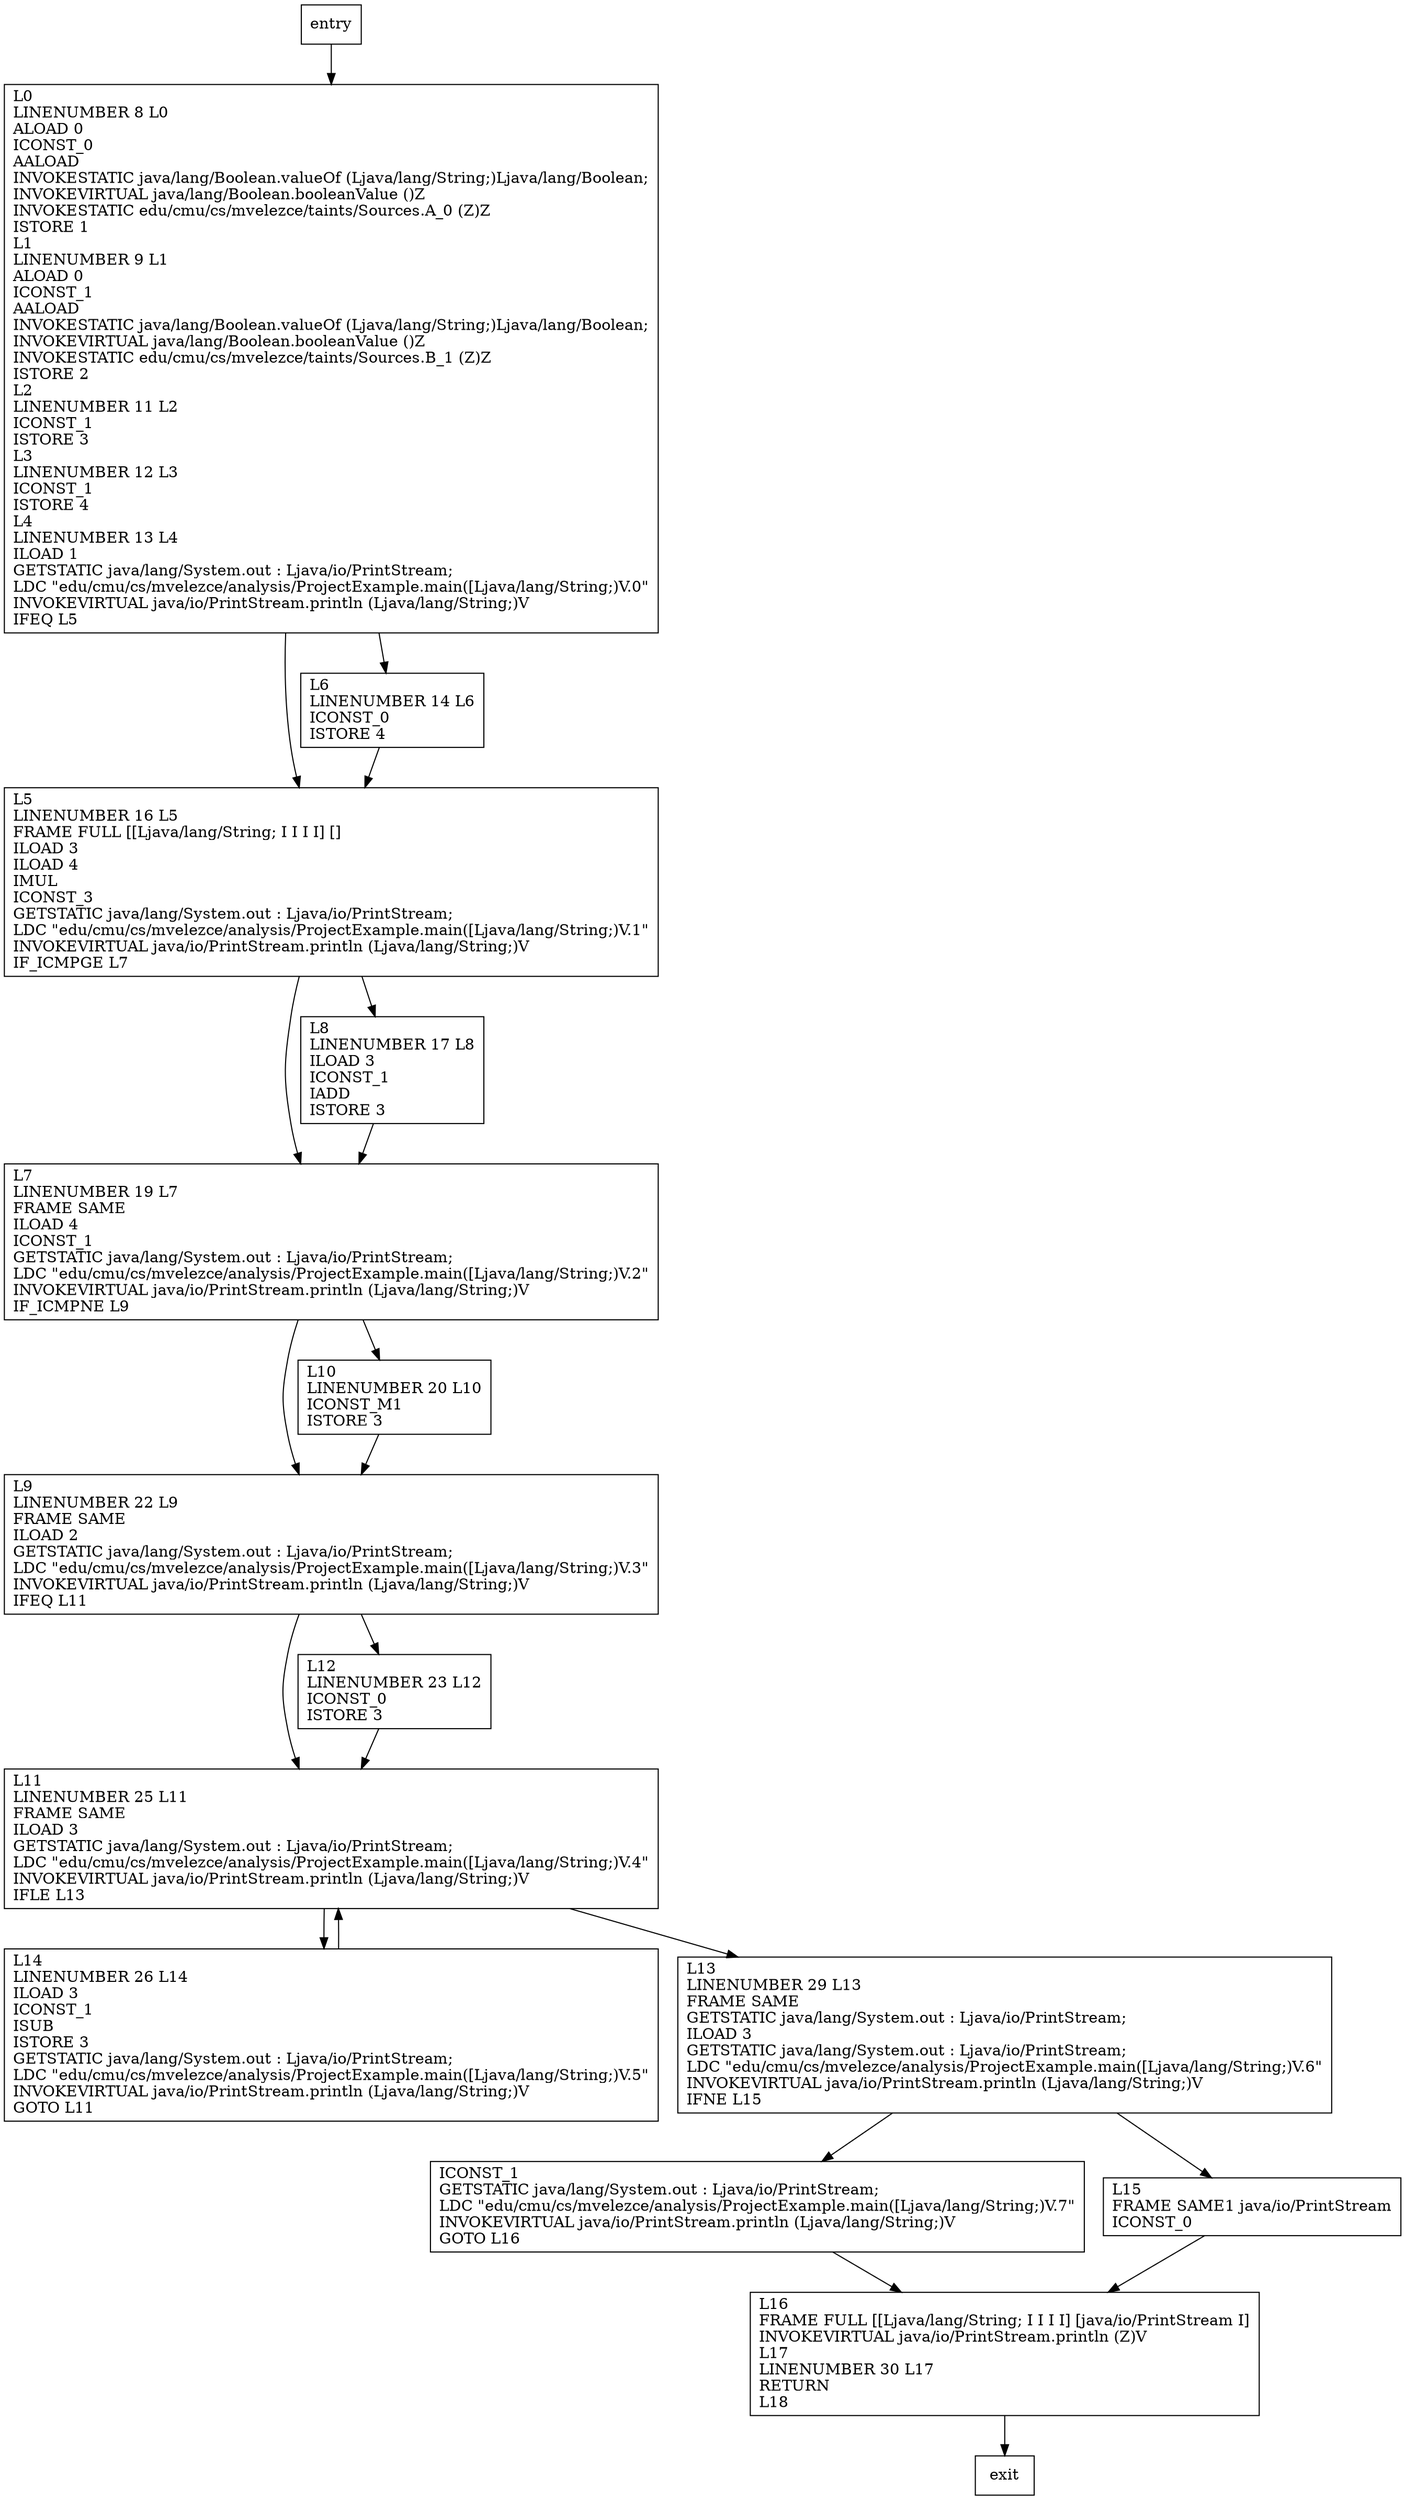 digraph main {
node [shape=record];
307411297 [label="L9\lLINENUMBER 22 L9\lFRAME SAME\lILOAD 2\lGETSTATIC java/lang/System.out : Ljava/io/PrintStream;\lLDC \"edu/cmu/cs/mvelezce/analysis/ProjectExample.main([Ljava/lang/String;)V.3\"\lINVOKEVIRTUAL java/io/PrintStream.println (Ljava/lang/String;)V\lIFEQ L11\l"];
365056339 [label="L7\lLINENUMBER 19 L7\lFRAME SAME\lILOAD 4\lICONST_1\lGETSTATIC java/lang/System.out : Ljava/io/PrintStream;\lLDC \"edu/cmu/cs/mvelezce/analysis/ProjectExample.main([Ljava/lang/String;)V.2\"\lINVOKEVIRTUAL java/io/PrintStream.println (Ljava/lang/String;)V\lIF_ICMPNE L9\l"];
1292472219 [label="ICONST_1\lGETSTATIC java/lang/System.out : Ljava/io/PrintStream;\lLDC \"edu/cmu/cs/mvelezce/analysis/ProjectExample.main([Ljava/lang/String;)V.7\"\lINVOKEVIRTUAL java/io/PrintStream.println (Ljava/lang/String;)V\lGOTO L16\l"];
1917082298 [label="L0\lLINENUMBER 8 L0\lALOAD 0\lICONST_0\lAALOAD\lINVOKESTATIC java/lang/Boolean.valueOf (Ljava/lang/String;)Ljava/lang/Boolean;\lINVOKEVIRTUAL java/lang/Boolean.booleanValue ()Z\lINVOKESTATIC edu/cmu/cs/mvelezce/taints/Sources.A_0 (Z)Z\lISTORE 1\lL1\lLINENUMBER 9 L1\lALOAD 0\lICONST_1\lAALOAD\lINVOKESTATIC java/lang/Boolean.valueOf (Ljava/lang/String;)Ljava/lang/Boolean;\lINVOKEVIRTUAL java/lang/Boolean.booleanValue ()Z\lINVOKESTATIC edu/cmu/cs/mvelezce/taints/Sources.B_1 (Z)Z\lISTORE 2\lL2\lLINENUMBER 11 L2\lICONST_1\lISTORE 3\lL3\lLINENUMBER 12 L3\lICONST_1\lISTORE 4\lL4\lLINENUMBER 13 L4\lILOAD 1\lGETSTATIC java/lang/System.out : Ljava/io/PrintStream;\lLDC \"edu/cmu/cs/mvelezce/analysis/ProjectExample.main([Ljava/lang/String;)V.0\"\lINVOKEVIRTUAL java/io/PrintStream.println (Ljava/lang/String;)V\lIFEQ L5\l"];
1459016715 [label="L14\lLINENUMBER 26 L14\lILOAD 3\lICONST_1\lISUB\lISTORE 3\lGETSTATIC java/lang/System.out : Ljava/io/PrintStream;\lLDC \"edu/cmu/cs/mvelezce/analysis/ProjectExample.main([Ljava/lang/String;)V.5\"\lINVOKEVIRTUAL java/io/PrintStream.println (Ljava/lang/String;)V\lGOTO L11\l"];
1166230227 [label="L8\lLINENUMBER 17 L8\lILOAD 3\lICONST_1\lIADD\lISTORE 3\l"];
912747546 [label="L13\lLINENUMBER 29 L13\lFRAME SAME\lGETSTATIC java/lang/System.out : Ljava/io/PrintStream;\lILOAD 3\lGETSTATIC java/lang/System.out : Ljava/io/PrintStream;\lLDC \"edu/cmu/cs/mvelezce/analysis/ProjectExample.main([Ljava/lang/String;)V.6\"\lINVOKEVIRTUAL java/io/PrintStream.println (Ljava/lang/String;)V\lIFNE L15\l"];
166536076 [label="L10\lLINENUMBER 20 L10\lICONST_M1\lISTORE 3\l"];
1639765351 [label="L5\lLINENUMBER 16 L5\lFRAME FULL [[Ljava/lang/String; I I I I] []\lILOAD 3\lILOAD 4\lIMUL\lICONST_3\lGETSTATIC java/lang/System.out : Ljava/io/PrintStream;\lLDC \"edu/cmu/cs/mvelezce/analysis/ProjectExample.main([Ljava/lang/String;)V.1\"\lINVOKEVIRTUAL java/io/PrintStream.println (Ljava/lang/String;)V\lIF_ICMPGE L7\l"];
767511741 [label="L16\lFRAME FULL [[Ljava/lang/String; I I I I] [java/io/PrintStream I]\lINVOKEVIRTUAL java/io/PrintStream.println (Z)V\lL17\lLINENUMBER 30 L17\lRETURN\lL18\l"];
1445424568 [label="L11\lLINENUMBER 25 L11\lFRAME SAME\lILOAD 3\lGETSTATIC java/lang/System.out : Ljava/io/PrintStream;\lLDC \"edu/cmu/cs/mvelezce/analysis/ProjectExample.main([Ljava/lang/String;)V.4\"\lINVOKEVIRTUAL java/io/PrintStream.println (Ljava/lang/String;)V\lIFLE L13\l"];
1374217958 [label="L12\lLINENUMBER 23 L12\lICONST_0\lISTORE 3\l"];
478209179 [label="L6\lLINENUMBER 14 L6\lICONST_0\lISTORE 4\l"];
1530957251 [label="L15\lFRAME SAME1 java/io/PrintStream\lICONST_0\l"];
entry;
exit;
307411297 -> 1445424568;
307411297 -> 1374217958;
365056339 -> 307411297;
365056339 -> 166536076;
1292472219 -> 767511741;
1917082298 -> 478209179;
1917082298 -> 1639765351;
1459016715 -> 1445424568;
1166230227 -> 365056339;
912747546 -> 1292472219;
912747546 -> 1530957251;
166536076 -> 307411297;
1639765351 -> 365056339;
1639765351 -> 1166230227;
entry -> 1917082298;
767511741 -> exit;
1445424568 -> 1459016715;
1445424568 -> 912747546;
1374217958 -> 1445424568;
478209179 -> 1639765351;
1530957251 -> 767511741;
}
